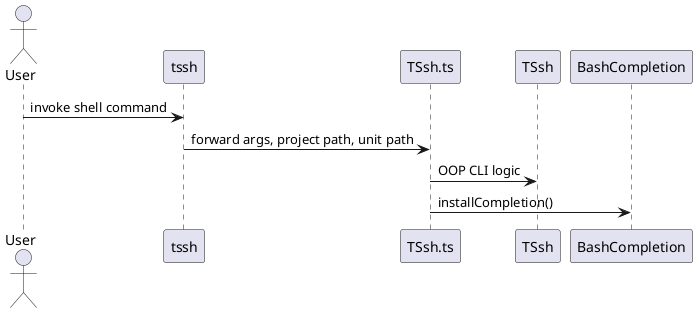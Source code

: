 @startuml 
' tssh CLI Wrapper and Backend Architecture

actor User
User -> tssh : invoke shell command

tssh -> TSsh.ts : forward args, project path, unit path
TSsh.ts -> TSsh : OOP CLI logic
TSsh.ts -> BashCompletion : installCompletion()

' package "Shell Layer" {
'   [tssh]
' }
' package "TypeScript Backend" {
'   [TSsh.ts]
'   [BashCompletion]
' }

@enduml
